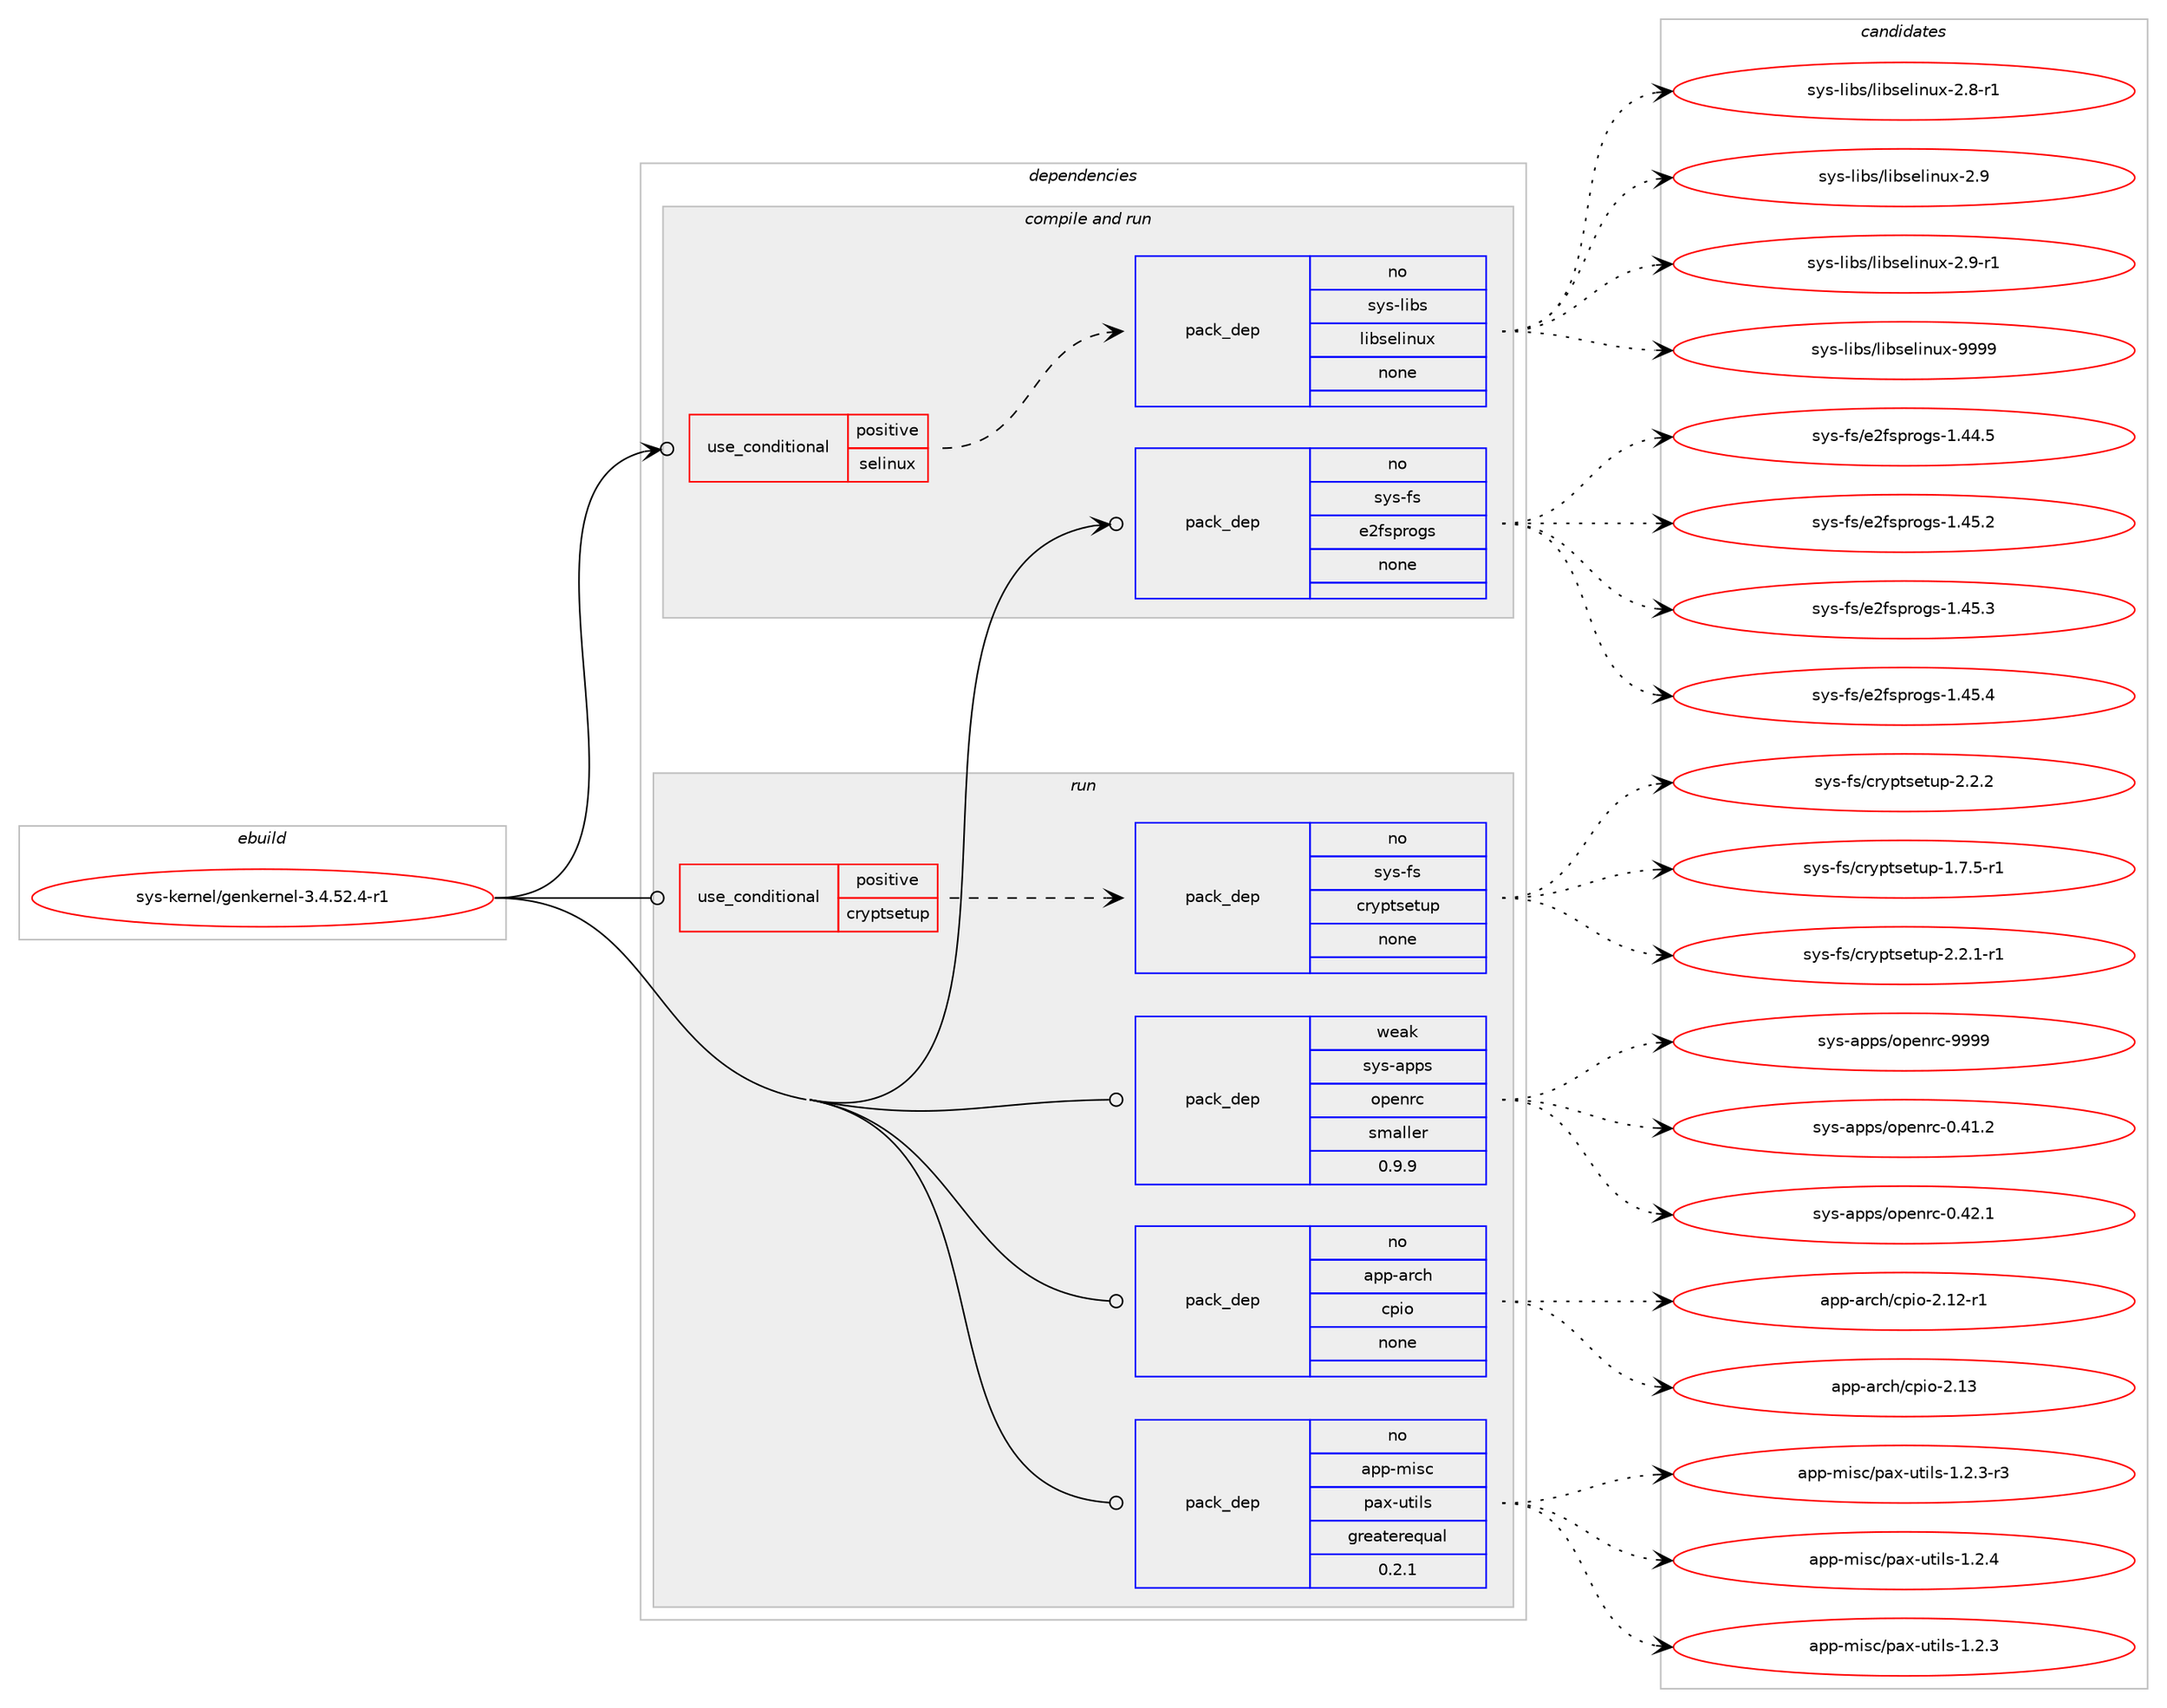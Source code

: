 digraph prolog {

# *************
# Graph options
# *************

newrank=true;
concentrate=true;
compound=true;
graph [rankdir=LR,fontname=Helvetica,fontsize=10,ranksep=1.5];#, ranksep=2.5, nodesep=0.2];
edge  [arrowhead=vee];
node  [fontname=Helvetica,fontsize=10];

# **********
# The ebuild
# **********

subgraph cluster_leftcol {
color=gray;
rank=same;
label=<<i>ebuild</i>>;
id [label="sys-kernel/genkernel-3.4.52.4-r1", color=red, width=4, href="../sys-kernel/genkernel-3.4.52.4-r1.svg"];
}

# ****************
# The dependencies
# ****************

subgraph cluster_midcol {
color=gray;
label=<<i>dependencies</i>>;
subgraph cluster_compile {
fillcolor="#eeeeee";
style=filled;
label=<<i>compile</i>>;
}
subgraph cluster_compileandrun {
fillcolor="#eeeeee";
style=filled;
label=<<i>compile and run</i>>;
subgraph cond214973 {
dependency894691 [label=<<TABLE BORDER="0" CELLBORDER="1" CELLSPACING="0" CELLPADDING="4"><TR><TD ROWSPAN="3" CELLPADDING="10">use_conditional</TD></TR><TR><TD>positive</TD></TR><TR><TD>selinux</TD></TR></TABLE>>, shape=none, color=red];
subgraph pack664018 {
dependency894692 [label=<<TABLE BORDER="0" CELLBORDER="1" CELLSPACING="0" CELLPADDING="4" WIDTH="220"><TR><TD ROWSPAN="6" CELLPADDING="30">pack_dep</TD></TR><TR><TD WIDTH="110">no</TD></TR><TR><TD>sys-libs</TD></TR><TR><TD>libselinux</TD></TR><TR><TD>none</TD></TR><TR><TD></TD></TR></TABLE>>, shape=none, color=blue];
}
dependency894691:e -> dependency894692:w [weight=20,style="dashed",arrowhead="vee"];
}
id:e -> dependency894691:w [weight=20,style="solid",arrowhead="odotvee"];
subgraph pack664019 {
dependency894693 [label=<<TABLE BORDER="0" CELLBORDER="1" CELLSPACING="0" CELLPADDING="4" WIDTH="220"><TR><TD ROWSPAN="6" CELLPADDING="30">pack_dep</TD></TR><TR><TD WIDTH="110">no</TD></TR><TR><TD>sys-fs</TD></TR><TR><TD>e2fsprogs</TD></TR><TR><TD>none</TD></TR><TR><TD></TD></TR></TABLE>>, shape=none, color=blue];
}
id:e -> dependency894693:w [weight=20,style="solid",arrowhead="odotvee"];
}
subgraph cluster_run {
fillcolor="#eeeeee";
style=filled;
label=<<i>run</i>>;
subgraph cond214974 {
dependency894694 [label=<<TABLE BORDER="0" CELLBORDER="1" CELLSPACING="0" CELLPADDING="4"><TR><TD ROWSPAN="3" CELLPADDING="10">use_conditional</TD></TR><TR><TD>positive</TD></TR><TR><TD>cryptsetup</TD></TR></TABLE>>, shape=none, color=red];
subgraph pack664020 {
dependency894695 [label=<<TABLE BORDER="0" CELLBORDER="1" CELLSPACING="0" CELLPADDING="4" WIDTH="220"><TR><TD ROWSPAN="6" CELLPADDING="30">pack_dep</TD></TR><TR><TD WIDTH="110">no</TD></TR><TR><TD>sys-fs</TD></TR><TR><TD>cryptsetup</TD></TR><TR><TD>none</TD></TR><TR><TD></TD></TR></TABLE>>, shape=none, color=blue];
}
dependency894694:e -> dependency894695:w [weight=20,style="dashed",arrowhead="vee"];
}
id:e -> dependency894694:w [weight=20,style="solid",arrowhead="odot"];
subgraph pack664021 {
dependency894696 [label=<<TABLE BORDER="0" CELLBORDER="1" CELLSPACING="0" CELLPADDING="4" WIDTH="220"><TR><TD ROWSPAN="6" CELLPADDING="30">pack_dep</TD></TR><TR><TD WIDTH="110">no</TD></TR><TR><TD>app-arch</TD></TR><TR><TD>cpio</TD></TR><TR><TD>none</TD></TR><TR><TD></TD></TR></TABLE>>, shape=none, color=blue];
}
id:e -> dependency894696:w [weight=20,style="solid",arrowhead="odot"];
subgraph pack664022 {
dependency894697 [label=<<TABLE BORDER="0" CELLBORDER="1" CELLSPACING="0" CELLPADDING="4" WIDTH="220"><TR><TD ROWSPAN="6" CELLPADDING="30">pack_dep</TD></TR><TR><TD WIDTH="110">no</TD></TR><TR><TD>app-misc</TD></TR><TR><TD>pax-utils</TD></TR><TR><TD>greaterequal</TD></TR><TR><TD>0.2.1</TD></TR></TABLE>>, shape=none, color=blue];
}
id:e -> dependency894697:w [weight=20,style="solid",arrowhead="odot"];
subgraph pack664023 {
dependency894698 [label=<<TABLE BORDER="0" CELLBORDER="1" CELLSPACING="0" CELLPADDING="4" WIDTH="220"><TR><TD ROWSPAN="6" CELLPADDING="30">pack_dep</TD></TR><TR><TD WIDTH="110">weak</TD></TR><TR><TD>sys-apps</TD></TR><TR><TD>openrc</TD></TR><TR><TD>smaller</TD></TR><TR><TD>0.9.9</TD></TR></TABLE>>, shape=none, color=blue];
}
id:e -> dependency894698:w [weight=20,style="solid",arrowhead="odot"];
}
}

# **************
# The candidates
# **************

subgraph cluster_choices {
rank=same;
color=gray;
label=<<i>candidates</i>>;

subgraph choice664018 {
color=black;
nodesep=1;
choice11512111545108105981154710810598115101108105110117120455046564511449 [label="sys-libs/libselinux-2.8-r1", color=red, width=4,href="../sys-libs/libselinux-2.8-r1.svg"];
choice1151211154510810598115471081059811510110810511011712045504657 [label="sys-libs/libselinux-2.9", color=red, width=4,href="../sys-libs/libselinux-2.9.svg"];
choice11512111545108105981154710810598115101108105110117120455046574511449 [label="sys-libs/libselinux-2.9-r1", color=red, width=4,href="../sys-libs/libselinux-2.9-r1.svg"];
choice115121115451081059811547108105981151011081051101171204557575757 [label="sys-libs/libselinux-9999", color=red, width=4,href="../sys-libs/libselinux-9999.svg"];
dependency894692:e -> choice11512111545108105981154710810598115101108105110117120455046564511449:w [style=dotted,weight="100"];
dependency894692:e -> choice1151211154510810598115471081059811510110810511011712045504657:w [style=dotted,weight="100"];
dependency894692:e -> choice11512111545108105981154710810598115101108105110117120455046574511449:w [style=dotted,weight="100"];
dependency894692:e -> choice115121115451081059811547108105981151011081051101171204557575757:w [style=dotted,weight="100"];
}
subgraph choice664019 {
color=black;
nodesep=1;
choice11512111545102115471015010211511211411110311545494652524653 [label="sys-fs/e2fsprogs-1.44.5", color=red, width=4,href="../sys-fs/e2fsprogs-1.44.5.svg"];
choice11512111545102115471015010211511211411110311545494652534650 [label="sys-fs/e2fsprogs-1.45.2", color=red, width=4,href="../sys-fs/e2fsprogs-1.45.2.svg"];
choice11512111545102115471015010211511211411110311545494652534651 [label="sys-fs/e2fsprogs-1.45.3", color=red, width=4,href="../sys-fs/e2fsprogs-1.45.3.svg"];
choice11512111545102115471015010211511211411110311545494652534652 [label="sys-fs/e2fsprogs-1.45.4", color=red, width=4,href="../sys-fs/e2fsprogs-1.45.4.svg"];
dependency894693:e -> choice11512111545102115471015010211511211411110311545494652524653:w [style=dotted,weight="100"];
dependency894693:e -> choice11512111545102115471015010211511211411110311545494652534650:w [style=dotted,weight="100"];
dependency894693:e -> choice11512111545102115471015010211511211411110311545494652534651:w [style=dotted,weight="100"];
dependency894693:e -> choice11512111545102115471015010211511211411110311545494652534652:w [style=dotted,weight="100"];
}
subgraph choice664020 {
color=black;
nodesep=1;
choice1151211154510211547991141211121161151011161171124549465546534511449 [label="sys-fs/cryptsetup-1.7.5-r1", color=red, width=4,href="../sys-fs/cryptsetup-1.7.5-r1.svg"];
choice1151211154510211547991141211121161151011161171124550465046494511449 [label="sys-fs/cryptsetup-2.2.1-r1", color=red, width=4,href="../sys-fs/cryptsetup-2.2.1-r1.svg"];
choice115121115451021154799114121112116115101116117112455046504650 [label="sys-fs/cryptsetup-2.2.2", color=red, width=4,href="../sys-fs/cryptsetup-2.2.2.svg"];
dependency894695:e -> choice1151211154510211547991141211121161151011161171124549465546534511449:w [style=dotted,weight="100"];
dependency894695:e -> choice1151211154510211547991141211121161151011161171124550465046494511449:w [style=dotted,weight="100"];
dependency894695:e -> choice115121115451021154799114121112116115101116117112455046504650:w [style=dotted,weight="100"];
}
subgraph choice664021 {
color=black;
nodesep=1;
choice97112112459711499104479911210511145504649504511449 [label="app-arch/cpio-2.12-r1", color=red, width=4,href="../app-arch/cpio-2.12-r1.svg"];
choice9711211245971149910447991121051114550464951 [label="app-arch/cpio-2.13", color=red, width=4,href="../app-arch/cpio-2.13.svg"];
dependency894696:e -> choice97112112459711499104479911210511145504649504511449:w [style=dotted,weight="100"];
dependency894696:e -> choice9711211245971149910447991121051114550464951:w [style=dotted,weight="100"];
}
subgraph choice664022 {
color=black;
nodesep=1;
choice971121124510910511599471129712045117116105108115454946504651 [label="app-misc/pax-utils-1.2.3", color=red, width=4,href="../app-misc/pax-utils-1.2.3.svg"];
choice9711211245109105115994711297120451171161051081154549465046514511451 [label="app-misc/pax-utils-1.2.3-r3", color=red, width=4,href="../app-misc/pax-utils-1.2.3-r3.svg"];
choice971121124510910511599471129712045117116105108115454946504652 [label="app-misc/pax-utils-1.2.4", color=red, width=4,href="../app-misc/pax-utils-1.2.4.svg"];
dependency894697:e -> choice971121124510910511599471129712045117116105108115454946504651:w [style=dotted,weight="100"];
dependency894697:e -> choice9711211245109105115994711297120451171161051081154549465046514511451:w [style=dotted,weight="100"];
dependency894697:e -> choice971121124510910511599471129712045117116105108115454946504652:w [style=dotted,weight="100"];
}
subgraph choice664023 {
color=black;
nodesep=1;
choice1151211154597112112115471111121011101149945484652494650 [label="sys-apps/openrc-0.41.2", color=red, width=4,href="../sys-apps/openrc-0.41.2.svg"];
choice1151211154597112112115471111121011101149945484652504649 [label="sys-apps/openrc-0.42.1", color=red, width=4,href="../sys-apps/openrc-0.42.1.svg"];
choice115121115459711211211547111112101110114994557575757 [label="sys-apps/openrc-9999", color=red, width=4,href="../sys-apps/openrc-9999.svg"];
dependency894698:e -> choice1151211154597112112115471111121011101149945484652494650:w [style=dotted,weight="100"];
dependency894698:e -> choice1151211154597112112115471111121011101149945484652504649:w [style=dotted,weight="100"];
dependency894698:e -> choice115121115459711211211547111112101110114994557575757:w [style=dotted,weight="100"];
}
}

}
